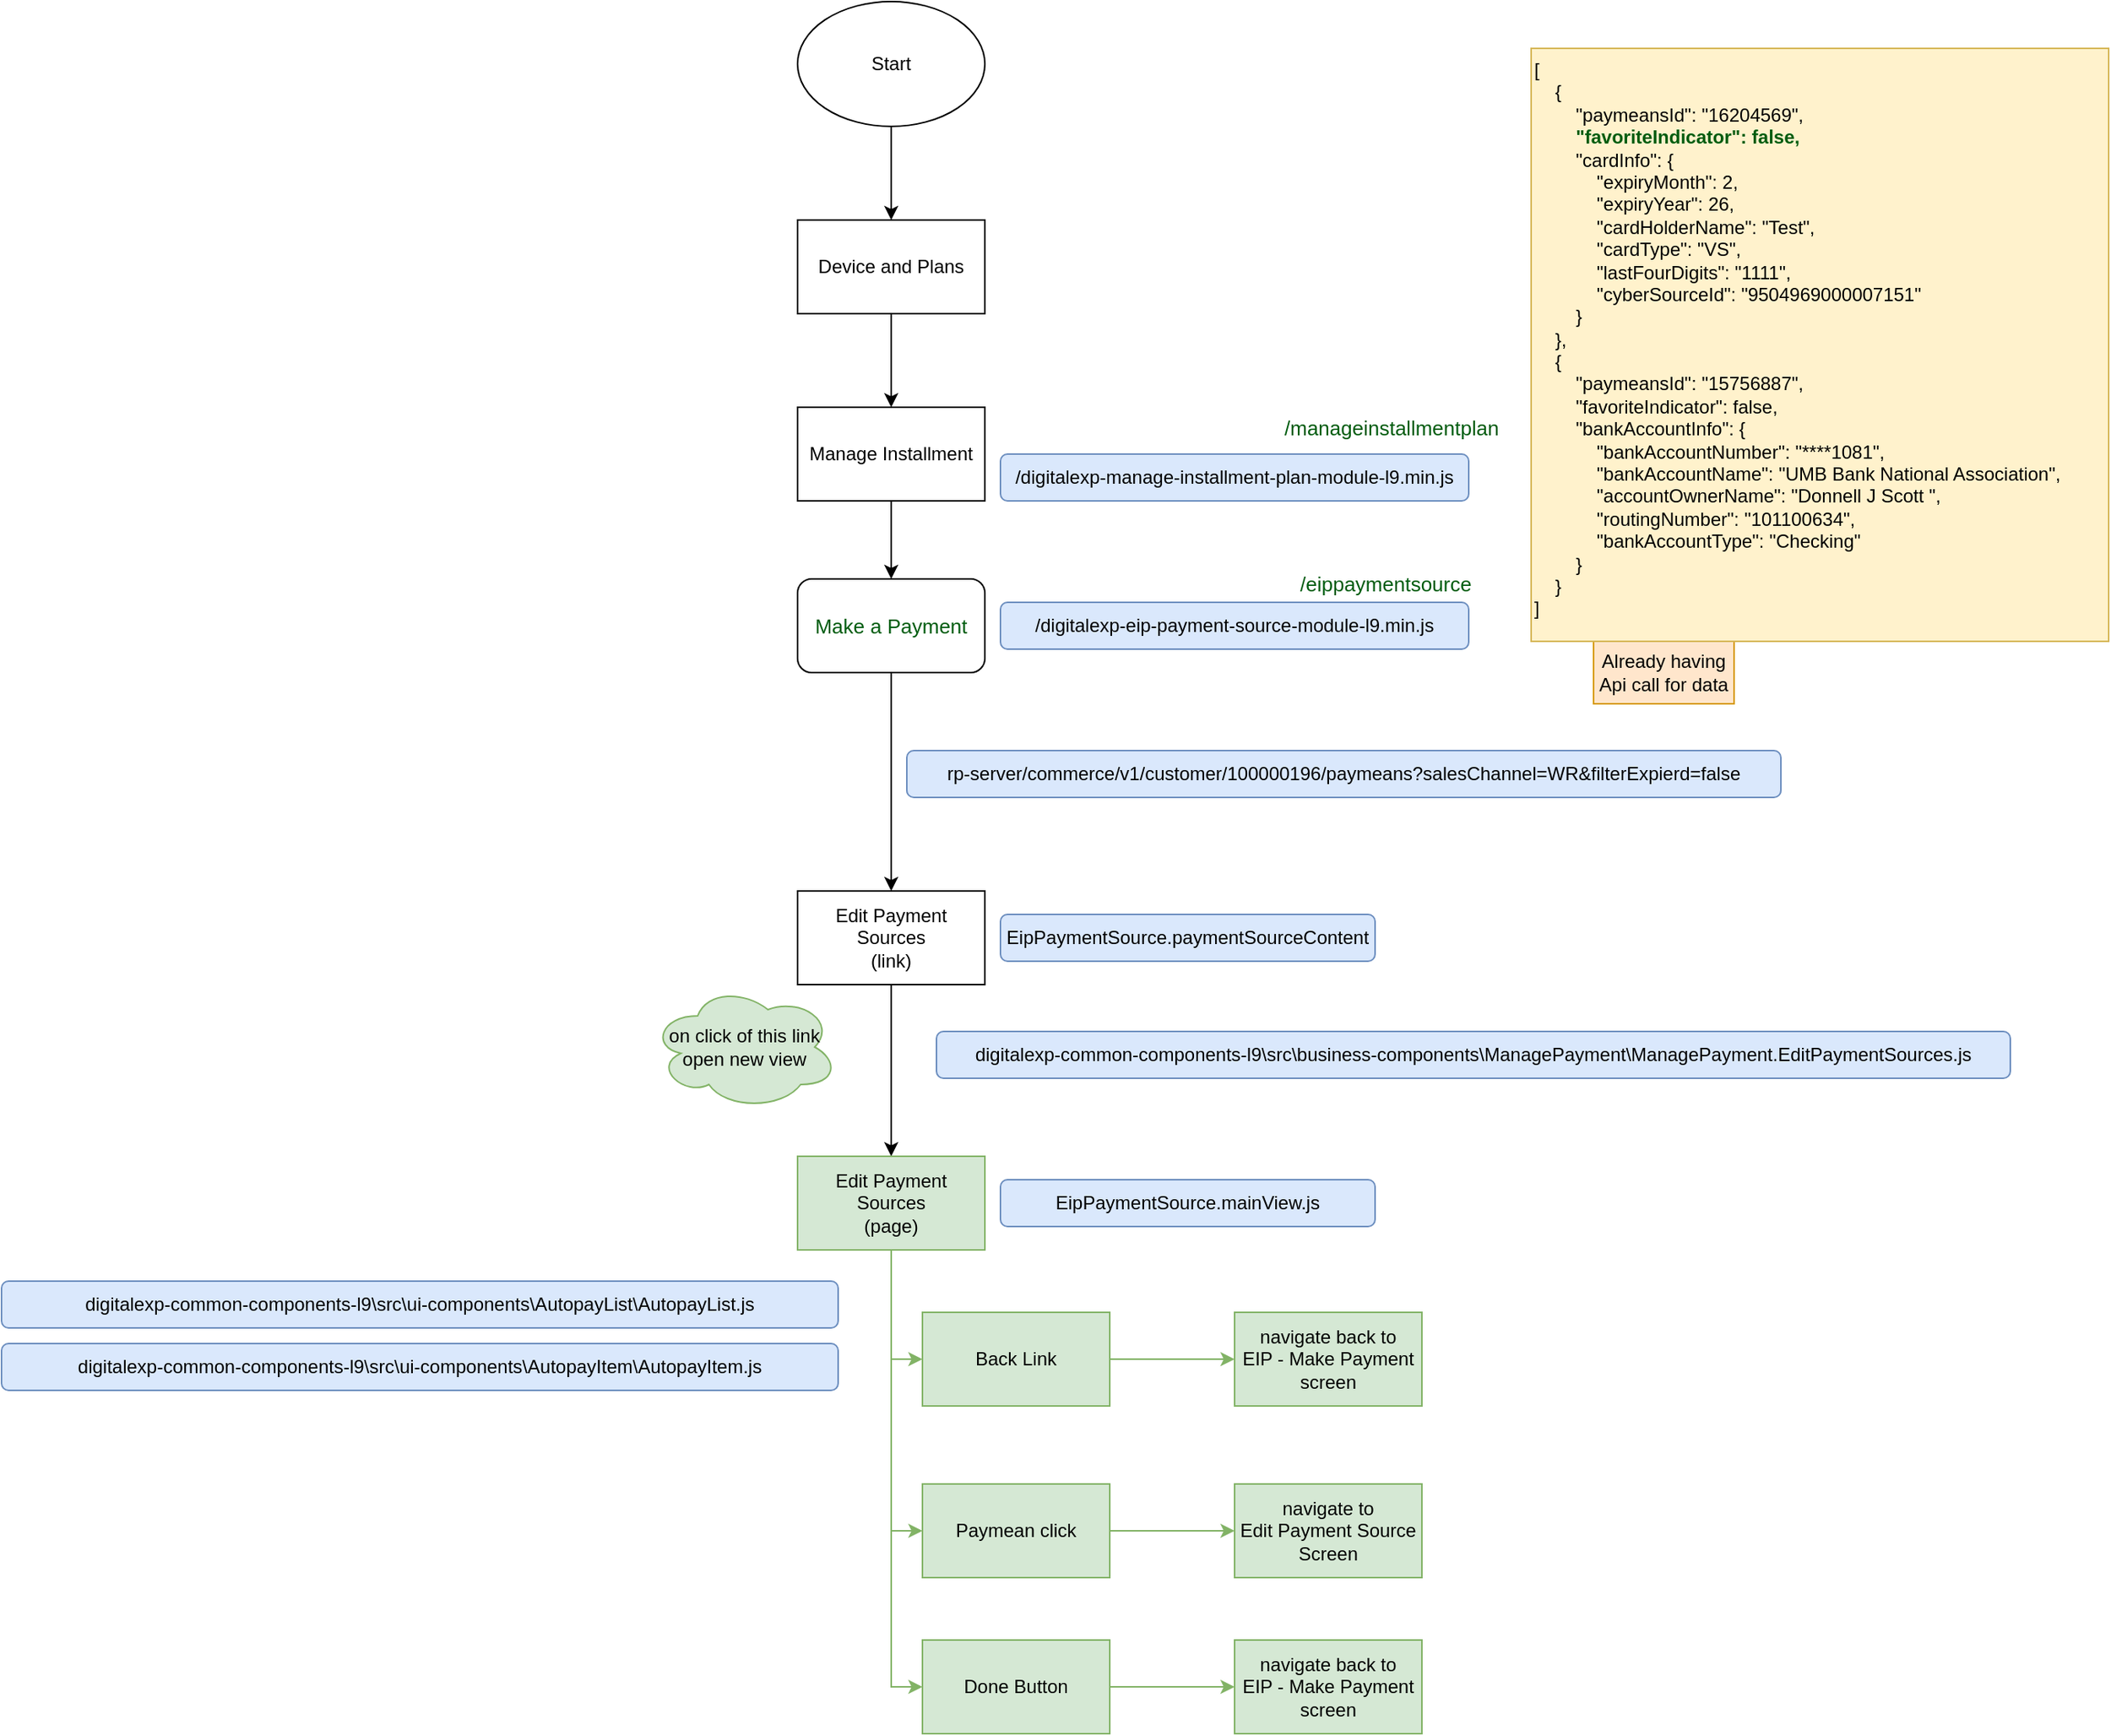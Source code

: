 <mxfile version="21.0.6" type="github">
  <diagram id="C5RBs43oDa-KdzZeNtuy" name="Page-1">
    <mxGraphModel dx="1877" dy="581" grid="1" gridSize="10" guides="1" tooltips="1" connect="1" arrows="1" fold="1" page="1" pageScale="1" pageWidth="827" pageHeight="1169" math="0" shadow="0">
      <root>
        <mxCell id="WIyWlLk6GJQsqaUBKTNV-0" />
        <mxCell id="WIyWlLk6GJQsqaUBKTNV-1" parent="WIyWlLk6GJQsqaUBKTNV-0" />
        <mxCell id="SdjnVzLo49J4q8ggk5j5-1" value="" style="edgeStyle=orthogonalEdgeStyle;rounded=0;orthogonalLoop=1;jettySize=auto;html=1;" edge="1" parent="WIyWlLk6GJQsqaUBKTNV-1" source="j67WnfkW41FYY-DcMpxh-0" target="SdjnVzLo49J4q8ggk5j5-0">
          <mxGeometry relative="1" as="geometry" />
        </mxCell>
        <mxCell id="j67WnfkW41FYY-DcMpxh-0" value="Start" style="ellipse;whiteSpace=wrap;html=1;" parent="WIyWlLk6GJQsqaUBKTNV-1" vertex="1">
          <mxGeometry x="50" y="20" width="120" height="80" as="geometry" />
        </mxCell>
        <mxCell id="j67WnfkW41FYY-DcMpxh-4" value="" style="edgeStyle=orthogonalEdgeStyle;rounded=0;orthogonalLoop=1;jettySize=auto;html=1;startArrow=none;entryX=0.5;entryY=0;entryDx=0;entryDy=0;" parent="WIyWlLk6GJQsqaUBKTNV-1" target="j67WnfkW41FYY-DcMpxh-19" edge="1" source="j67WnfkW41FYY-DcMpxh-5">
          <mxGeometry relative="1" as="geometry">
            <mxPoint x="130" y="460" as="sourcePoint" />
            <mxPoint x="110" y="700" as="targetPoint" />
          </mxGeometry>
        </mxCell>
        <mxCell id="j67WnfkW41FYY-DcMpxh-11" value="/digitalexp-eip-payment-source-module-l9.min.js" style="rounded=1;whiteSpace=wrap;html=1;labelBackgroundColor=none;fillColor=#dae8fc;strokeColor=#6c8ebf;" parent="WIyWlLk6GJQsqaUBKTNV-1" vertex="1">
          <mxGeometry x="180" y="405" width="300" height="30" as="geometry" />
        </mxCell>
        <mxCell id="j67WnfkW41FYY-DcMpxh-12" value="EipPaymentSource.paymentSourceContent" style="rounded=1;whiteSpace=wrap;html=1;labelBackgroundColor=none;fillColor=#dae8fc;strokeColor=#6c8ebf;" parent="WIyWlLk6GJQsqaUBKTNV-1" vertex="1">
          <mxGeometry x="180" y="605" width="240" height="30" as="geometry" />
        </mxCell>
        <mxCell id="j67WnfkW41FYY-DcMpxh-16" value="rp-server/commerce/v1/customer/100000196/paymeans?salesChannel=WR&amp;amp;filterExpierd=false" style="rounded=1;whiteSpace=wrap;html=1;labelBackgroundColor=none;fillColor=#dae8fc;strokeColor=#6c8ebf;" parent="WIyWlLk6GJQsqaUBKTNV-1" vertex="1">
          <mxGeometry x="120" y="500" width="560" height="30" as="geometry" />
        </mxCell>
        <mxCell id="j67WnfkW41FYY-DcMpxh-17" value="Already having Api call for data" style="rounded=0;whiteSpace=wrap;html=1;labelBackgroundColor=none;fillColor=#ffe6cc;strokeColor=#d79b00;" parent="WIyWlLk6GJQsqaUBKTNV-1" vertex="1">
          <mxGeometry x="560" y="430" width="90" height="40" as="geometry" />
        </mxCell>
        <mxCell id="j67WnfkW41FYY-DcMpxh-18" value="on click of this link open new view" style="ellipse;shape=cloud;whiteSpace=wrap;html=1;rounded=0;labelBackgroundColor=none;fillColor=#d5e8d4;strokeColor=#82b366;" parent="WIyWlLk6GJQsqaUBKTNV-1" vertex="1">
          <mxGeometry x="-44" y="650" width="120" height="80" as="geometry" />
        </mxCell>
        <mxCell id="j67WnfkW41FYY-DcMpxh-27" style="edgeStyle=orthogonalEdgeStyle;rounded=0;orthogonalLoop=1;jettySize=auto;html=1;fontColor=#050000;fillColor=#d5e8d4;strokeColor=#82b366;" parent="WIyWlLk6GJQsqaUBKTNV-1" source="j67WnfkW41FYY-DcMpxh-19" target="j67WnfkW41FYY-DcMpxh-26" edge="1">
          <mxGeometry relative="1" as="geometry">
            <Array as="points">
              <mxPoint x="110" y="1100" />
            </Array>
          </mxGeometry>
        </mxCell>
        <mxCell id="j67WnfkW41FYY-DcMpxh-28" style="edgeStyle=orthogonalEdgeStyle;rounded=0;orthogonalLoop=1;jettySize=auto;html=1;entryX=0;entryY=0.5;entryDx=0;entryDy=0;fontColor=#050000;fillColor=#d5e8d4;strokeColor=#82b366;" parent="WIyWlLk6GJQsqaUBKTNV-1" source="j67WnfkW41FYY-DcMpxh-19" target="j67WnfkW41FYY-DcMpxh-23" edge="1">
          <mxGeometry relative="1" as="geometry" />
        </mxCell>
        <mxCell id="j67WnfkW41FYY-DcMpxh-29" style="edgeStyle=orthogonalEdgeStyle;rounded=0;orthogonalLoop=1;jettySize=auto;html=1;entryX=0;entryY=0.5;entryDx=0;entryDy=0;fontColor=#050000;fillColor=#d5e8d4;strokeColor=#82b366;" parent="WIyWlLk6GJQsqaUBKTNV-1" source="j67WnfkW41FYY-DcMpxh-19" target="j67WnfkW41FYY-DcMpxh-25" edge="1">
          <mxGeometry relative="1" as="geometry" />
        </mxCell>
        <mxCell id="j67WnfkW41FYY-DcMpxh-19" value="Edit Payment Sources&lt;br&gt;(page)" style="whiteSpace=wrap;html=1;rounded=0;fillColor=#d5e8d4;strokeColor=#82b366;" parent="WIyWlLk6GJQsqaUBKTNV-1" vertex="1">
          <mxGeometry x="50" y="760" width="120" height="60" as="geometry" />
        </mxCell>
        <mxCell id="j67WnfkW41FYY-DcMpxh-20" value="[&lt;br&gt;&amp;nbsp; &amp;nbsp; {&lt;br&gt;&amp;nbsp; &amp;nbsp; &amp;nbsp; &amp;nbsp; &quot;paymeansId&quot;: &quot;16204569&quot;,&lt;br&gt;&lt;b&gt;&lt;font color=&quot;#005c0f&quot;&gt;&amp;nbsp; &amp;nbsp; &amp;nbsp; &amp;nbsp; &quot;favoriteIndicator&quot;: false,&lt;br&gt;&lt;/font&gt;&lt;/b&gt;&amp;nbsp; &amp;nbsp; &amp;nbsp; &amp;nbsp; &quot;cardInfo&quot;: {&lt;br&gt;&amp;nbsp; &amp;nbsp; &amp;nbsp; &amp;nbsp; &amp;nbsp; &amp;nbsp; &quot;expiryMonth&quot;: 2,&lt;br&gt;&amp;nbsp; &amp;nbsp; &amp;nbsp; &amp;nbsp; &amp;nbsp; &amp;nbsp; &quot;expiryYear&quot;: 26,&lt;br&gt;&amp;nbsp; &amp;nbsp; &amp;nbsp; &amp;nbsp; &amp;nbsp; &amp;nbsp; &quot;cardHolderName&quot;: &quot;Test&quot;,&lt;br&gt;&amp;nbsp; &amp;nbsp; &amp;nbsp; &amp;nbsp; &amp;nbsp; &amp;nbsp; &quot;cardType&quot;: &quot;VS&quot;,&lt;br&gt;&amp;nbsp; &amp;nbsp; &amp;nbsp; &amp;nbsp; &amp;nbsp; &amp;nbsp; &quot;lastFourDigits&quot;: &quot;1111&quot;,&lt;br&gt;&amp;nbsp; &amp;nbsp; &amp;nbsp; &amp;nbsp; &amp;nbsp; &amp;nbsp; &quot;cyberSourceId&quot;: &quot;9504969000007151&quot;&lt;br&gt;&amp;nbsp; &amp;nbsp; &amp;nbsp; &amp;nbsp; }&lt;br&gt;&amp;nbsp; &amp;nbsp; },&lt;br&gt;&amp;nbsp; &amp;nbsp; {&lt;br&gt;&amp;nbsp; &amp;nbsp; &amp;nbsp; &amp;nbsp; &quot;paymeansId&quot;: &quot;15756887&quot;,&lt;br&gt;&amp;nbsp; &amp;nbsp; &amp;nbsp; &amp;nbsp; &quot;favoriteIndicator&quot;: false,&lt;br&gt;&amp;nbsp; &amp;nbsp; &amp;nbsp; &amp;nbsp; &quot;bankAccountInfo&quot;: {&lt;br&gt;&amp;nbsp; &amp;nbsp; &amp;nbsp; &amp;nbsp; &amp;nbsp; &amp;nbsp; &quot;bankAccountNumber&quot;: &quot;****1081&quot;,&lt;br&gt;&amp;nbsp; &amp;nbsp; &amp;nbsp; &amp;nbsp; &amp;nbsp; &amp;nbsp; &quot;bankAccountName&quot;: &quot;UMB Bank National Association&quot;,&lt;br&gt;&amp;nbsp; &amp;nbsp; &amp;nbsp; &amp;nbsp; &amp;nbsp; &amp;nbsp; &quot;accountOwnerName&quot;: &quot;Donnell J Scott &quot;,&lt;br&gt;&amp;nbsp; &amp;nbsp; &amp;nbsp; &amp;nbsp; &amp;nbsp; &amp;nbsp; &quot;routingNumber&quot;: &quot;101100634&quot;,&lt;br&gt;&amp;nbsp; &amp;nbsp; &amp;nbsp; &amp;nbsp; &amp;nbsp; &amp;nbsp; &quot;bankAccountType&quot;: &quot;Checking&quot;&lt;br&gt;&amp;nbsp; &amp;nbsp; &amp;nbsp; &amp;nbsp; }&lt;br&gt;&amp;nbsp; &amp;nbsp; }&lt;br&gt;]" style="text;whiteSpace=wrap;html=1;fillColor=#fff2cc;strokeColor=#d6b656;" parent="WIyWlLk6GJQsqaUBKTNV-1" vertex="1">
          <mxGeometry x="520" y="50" width="370" height="380" as="geometry" />
        </mxCell>
        <mxCell id="j67WnfkW41FYY-DcMpxh-31" value="" style="edgeStyle=orthogonalEdgeStyle;rounded=0;orthogonalLoop=1;jettySize=auto;html=1;fontColor=#050000;fillColor=#d5e8d4;strokeColor=#82b366;" parent="WIyWlLk6GJQsqaUBKTNV-1" source="j67WnfkW41FYY-DcMpxh-23" target="j67WnfkW41FYY-DcMpxh-30" edge="1">
          <mxGeometry relative="1" as="geometry" />
        </mxCell>
        <mxCell id="j67WnfkW41FYY-DcMpxh-23" value="Back Link" style="whiteSpace=wrap;html=1;rounded=0;fillColor=#d5e8d4;strokeColor=#82b366;" parent="WIyWlLk6GJQsqaUBKTNV-1" vertex="1">
          <mxGeometry x="130" y="860" width="120" height="60" as="geometry" />
        </mxCell>
        <mxCell id="j67WnfkW41FYY-DcMpxh-33" value="" style="edgeStyle=orthogonalEdgeStyle;rounded=0;orthogonalLoop=1;jettySize=auto;html=1;fontColor=#050000;fillColor=#d5e8d4;strokeColor=#82b366;" parent="WIyWlLk6GJQsqaUBKTNV-1" source="j67WnfkW41FYY-DcMpxh-25" target="j67WnfkW41FYY-DcMpxh-32" edge="1">
          <mxGeometry relative="1" as="geometry" />
        </mxCell>
        <mxCell id="j67WnfkW41FYY-DcMpxh-25" value="Paymean click" style="whiteSpace=wrap;html=1;rounded=0;fillColor=#d5e8d4;strokeColor=#82b366;" parent="WIyWlLk6GJQsqaUBKTNV-1" vertex="1">
          <mxGeometry x="130" y="970" width="120" height="60" as="geometry" />
        </mxCell>
        <mxCell id="j67WnfkW41FYY-DcMpxh-35" value="" style="edgeStyle=orthogonalEdgeStyle;rounded=0;orthogonalLoop=1;jettySize=auto;html=1;fontColor=#050000;fillColor=#d5e8d4;strokeColor=#82b366;" parent="WIyWlLk6GJQsqaUBKTNV-1" source="j67WnfkW41FYY-DcMpxh-26" edge="1">
          <mxGeometry relative="1" as="geometry">
            <mxPoint x="330" y="1100" as="targetPoint" />
          </mxGeometry>
        </mxCell>
        <mxCell id="j67WnfkW41FYY-DcMpxh-26" value="Done Button" style="whiteSpace=wrap;html=1;rounded=0;fillColor=#d5e8d4;strokeColor=#82b366;" parent="WIyWlLk6GJQsqaUBKTNV-1" vertex="1">
          <mxGeometry x="130" y="1070" width="120" height="60" as="geometry" />
        </mxCell>
        <mxCell id="j67WnfkW41FYY-DcMpxh-30" value="navigate back to&lt;br&gt;EIP - Make Payment&lt;br&gt;screen" style="whiteSpace=wrap;html=1;rounded=0;fillColor=#d5e8d4;strokeColor=#82b366;" parent="WIyWlLk6GJQsqaUBKTNV-1" vertex="1">
          <mxGeometry x="330" y="860" width="120" height="60" as="geometry" />
        </mxCell>
        <mxCell id="j67WnfkW41FYY-DcMpxh-32" value="navigate to &lt;br&gt;Edit Payment Source&lt;br&gt;Screen" style="whiteSpace=wrap;html=1;rounded=0;fillColor=#d5e8d4;strokeColor=#82b366;" parent="WIyWlLk6GJQsqaUBKTNV-1" vertex="1">
          <mxGeometry x="330" y="970" width="120" height="60" as="geometry" />
        </mxCell>
        <mxCell id="j67WnfkW41FYY-DcMpxh-47" value="&lt;font style=&quot;font-size: 13px;&quot;&gt;/eippaymentsource&lt;/font&gt;" style="text;whiteSpace=wrap;html=1;fontSize=23;fontColor=#005C0F;" parent="WIyWlLk6GJQsqaUBKTNV-1" vertex="1">
          <mxGeometry x="370" y="370" width="180" height="50" as="geometry" />
        </mxCell>
        <mxCell id="SdjnVzLo49J4q8ggk5j5-17" value="" style="edgeStyle=orthogonalEdgeStyle;rounded=0;orthogonalLoop=1;jettySize=auto;html=1;" edge="1" parent="WIyWlLk6GJQsqaUBKTNV-1" source="j67WnfkW41FYY-DcMpxh-53" target="j67WnfkW41FYY-DcMpxh-5">
          <mxGeometry relative="1" as="geometry" />
        </mxCell>
        <mxCell id="j67WnfkW41FYY-DcMpxh-53" value="Make a Payment" style="rounded=1;whiteSpace=wrap;html=1;labelBackgroundColor=none;strokeColor=default;fontSize=13;fontColor=#005C0F;fillColor=default;" parent="WIyWlLk6GJQsqaUBKTNV-1" vertex="1">
          <mxGeometry x="50" y="390" width="120" height="60" as="geometry" />
        </mxCell>
        <mxCell id="SdjnVzLo49J4q8ggk5j5-3" value="" style="edgeStyle=orthogonalEdgeStyle;rounded=0;orthogonalLoop=1;jettySize=auto;html=1;" edge="1" parent="WIyWlLk6GJQsqaUBKTNV-1" source="SdjnVzLo49J4q8ggk5j5-0" target="SdjnVzLo49J4q8ggk5j5-2">
          <mxGeometry relative="1" as="geometry" />
        </mxCell>
        <mxCell id="SdjnVzLo49J4q8ggk5j5-0" value="Device and Plans" style="whiteSpace=wrap;html=1;" vertex="1" parent="WIyWlLk6GJQsqaUBKTNV-1">
          <mxGeometry x="50" y="160" width="120" height="60" as="geometry" />
        </mxCell>
        <mxCell id="SdjnVzLo49J4q8ggk5j5-5" value="" style="edgeStyle=orthogonalEdgeStyle;rounded=0;orthogonalLoop=1;jettySize=auto;html=1;" edge="1" parent="WIyWlLk6GJQsqaUBKTNV-1" source="SdjnVzLo49J4q8ggk5j5-2" target="j67WnfkW41FYY-DcMpxh-53">
          <mxGeometry relative="1" as="geometry" />
        </mxCell>
        <mxCell id="SdjnVzLo49J4q8ggk5j5-2" value="Manage Installment" style="whiteSpace=wrap;html=1;" vertex="1" parent="WIyWlLk6GJQsqaUBKTNV-1">
          <mxGeometry x="50" y="280" width="120" height="60" as="geometry" />
        </mxCell>
        <mxCell id="j67WnfkW41FYY-DcMpxh-5" value="Edit Payment Sources&lt;br&gt;(link)" style="whiteSpace=wrap;html=1;rounded=0;" parent="WIyWlLk6GJQsqaUBKTNV-1" vertex="1">
          <mxGeometry x="50" y="590" width="120" height="60" as="geometry" />
        </mxCell>
        <mxCell id="SdjnVzLo49J4q8ggk5j5-8" value="digitalexp-common-components-l9\src\ui-components\AutopayItem\AutopayItem.js" style="rounded=1;whiteSpace=wrap;html=1;labelBackgroundColor=none;fillColor=#dae8fc;strokeColor=#6c8ebf;" vertex="1" parent="WIyWlLk6GJQsqaUBKTNV-1">
          <mxGeometry x="-460" y="880" width="536" height="30" as="geometry" />
        </mxCell>
        <mxCell id="SdjnVzLo49J4q8ggk5j5-9" value="digitalexp-common-components-l9\src\ui-components\AutopayList\AutopayList.js" style="rounded=1;whiteSpace=wrap;html=1;labelBackgroundColor=none;fillColor=#dae8fc;strokeColor=#6c8ebf;" vertex="1" parent="WIyWlLk6GJQsqaUBKTNV-1">
          <mxGeometry x="-460" y="840" width="536" height="30" as="geometry" />
        </mxCell>
        <mxCell id="SdjnVzLo49J4q8ggk5j5-11" value="digitalexp-common-components-l9\src\business-components\ManagePayment\ManagePayment.EditPaymentSources.js" style="rounded=1;whiteSpace=wrap;html=1;labelBackgroundColor=none;fillColor=#dae8fc;strokeColor=#6c8ebf;" vertex="1" parent="WIyWlLk6GJQsqaUBKTNV-1">
          <mxGeometry x="139" y="680" width="688" height="30" as="geometry" />
        </mxCell>
        <mxCell id="SdjnVzLo49J4q8ggk5j5-12" value="navigate back to&lt;br&gt;EIP - Make Payment&lt;br&gt;screen" style="whiteSpace=wrap;html=1;rounded=0;fillColor=#d5e8d4;strokeColor=#82b366;" vertex="1" parent="WIyWlLk6GJQsqaUBKTNV-1">
          <mxGeometry x="330" y="1070" width="120" height="60" as="geometry" />
        </mxCell>
        <mxCell id="SdjnVzLo49J4q8ggk5j5-14" value="&lt;font style=&quot;font-size: 13px;&quot;&gt;/manageinstallmentplan&lt;/font&gt;" style="text;whiteSpace=wrap;html=1;fontSize=23;fontColor=#005C0F;" vertex="1" parent="WIyWlLk6GJQsqaUBKTNV-1">
          <mxGeometry x="360" y="270" width="180" height="50" as="geometry" />
        </mxCell>
        <mxCell id="SdjnVzLo49J4q8ggk5j5-15" value="/digitalexp-manage-installment-plan-module-l9.min.js" style="rounded=1;whiteSpace=wrap;html=1;labelBackgroundColor=none;fillColor=#dae8fc;strokeColor=#6c8ebf;" vertex="1" parent="WIyWlLk6GJQsqaUBKTNV-1">
          <mxGeometry x="180" y="310" width="300" height="30" as="geometry" />
        </mxCell>
        <mxCell id="SdjnVzLo49J4q8ggk5j5-16" value="EipPaymentSource.mainView.js" style="rounded=1;whiteSpace=wrap;html=1;labelBackgroundColor=none;fillColor=#dae8fc;strokeColor=#6c8ebf;" vertex="1" parent="WIyWlLk6GJQsqaUBKTNV-1">
          <mxGeometry x="180" y="775" width="240" height="30" as="geometry" />
        </mxCell>
      </root>
    </mxGraphModel>
  </diagram>
</mxfile>
